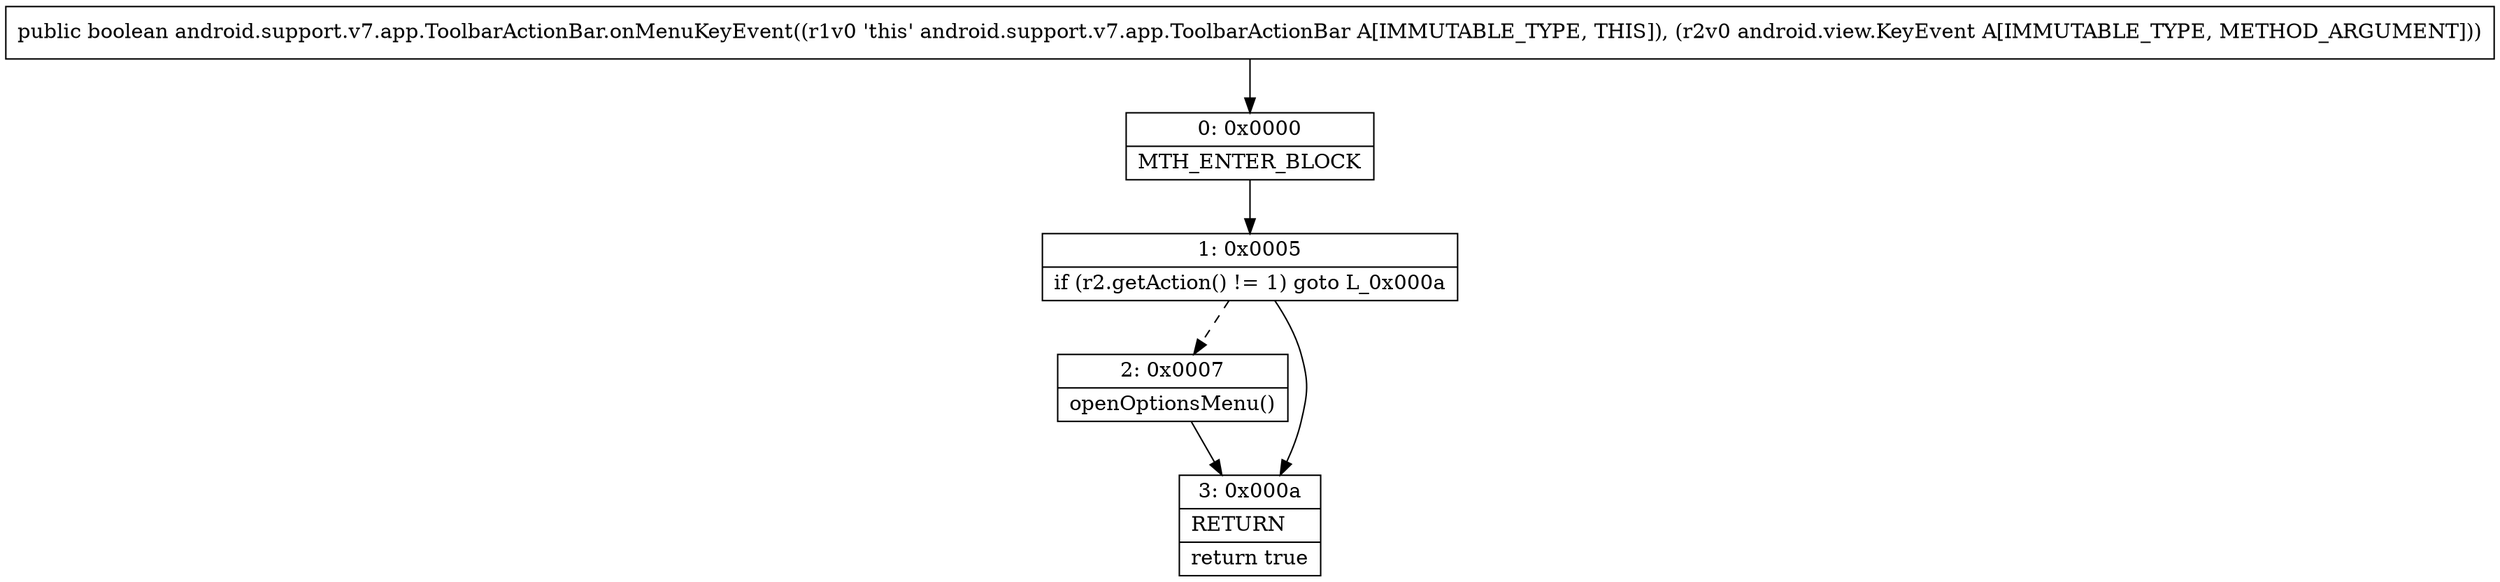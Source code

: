 digraph "CFG forandroid.support.v7.app.ToolbarActionBar.onMenuKeyEvent(Landroid\/view\/KeyEvent;)Z" {
Node_0 [shape=record,label="{0\:\ 0x0000|MTH_ENTER_BLOCK\l}"];
Node_1 [shape=record,label="{1\:\ 0x0005|if (r2.getAction() != 1) goto L_0x000a\l}"];
Node_2 [shape=record,label="{2\:\ 0x0007|openOptionsMenu()\l}"];
Node_3 [shape=record,label="{3\:\ 0x000a|RETURN\l|return true\l}"];
MethodNode[shape=record,label="{public boolean android.support.v7.app.ToolbarActionBar.onMenuKeyEvent((r1v0 'this' android.support.v7.app.ToolbarActionBar A[IMMUTABLE_TYPE, THIS]), (r2v0 android.view.KeyEvent A[IMMUTABLE_TYPE, METHOD_ARGUMENT])) }"];
MethodNode -> Node_0;
Node_0 -> Node_1;
Node_1 -> Node_2[style=dashed];
Node_1 -> Node_3;
Node_2 -> Node_3;
}

